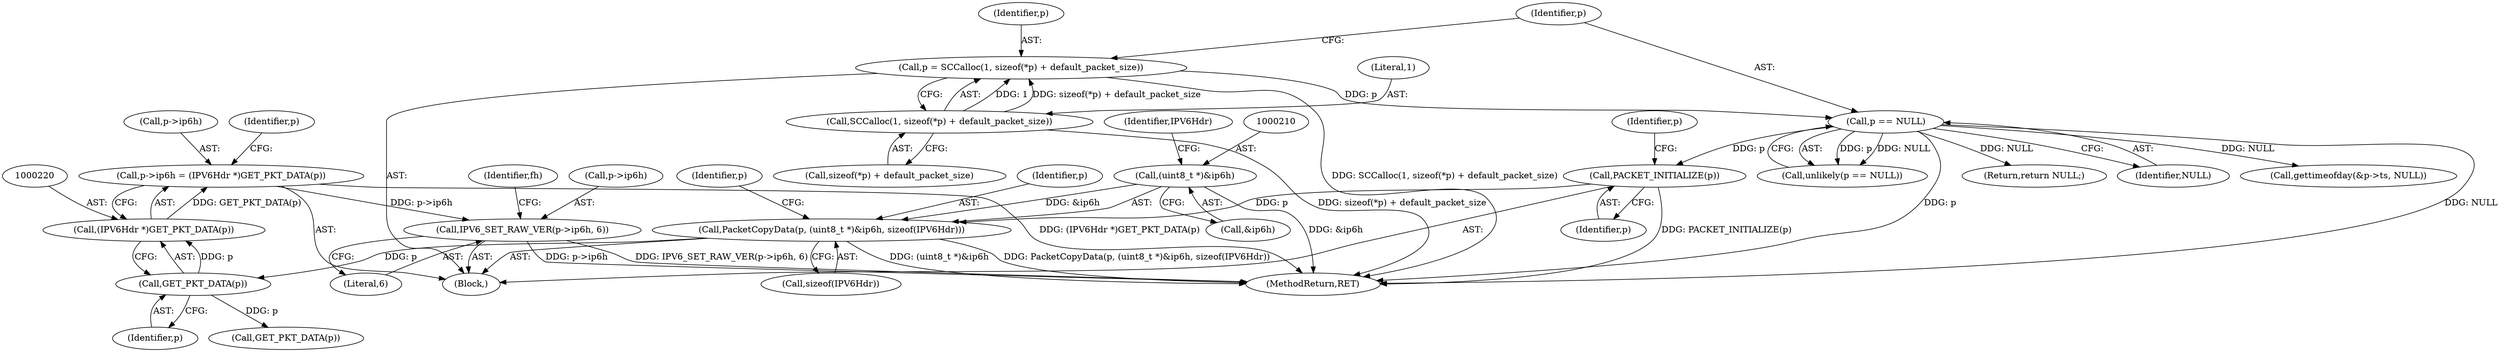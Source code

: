 digraph "0_suricata_4a04f814b15762eb446a5ead4d69d021512df6f8_13@pointer" {
"1000223" [label="(Call,IPV6_SET_RAW_VER(p->ip6h, 6))"];
"1000215" [label="(Call,p->ip6h = (IPV6Hdr *)GET_PKT_DATA(p))"];
"1000219" [label="(Call,(IPV6Hdr *)GET_PKT_DATA(p))"];
"1000221" [label="(Call,GET_PKT_DATA(p))"];
"1000207" [label="(Call,PacketCopyData(p, (uint8_t *)&ip6h, sizeof(IPV6Hdr)))"];
"1000133" [label="(Call,PACKET_INITIALIZE(p))"];
"1000128" [label="(Call,p == NULL)"];
"1000117" [label="(Call,p = SCCalloc(1, sizeof(*p) + default_packet_size))"];
"1000119" [label="(Call,SCCalloc(1, sizeof(*p) + default_packet_size))"];
"1000209" [label="(Call,(uint8_t *)&ip6h)"];
"1000219" [label="(Call,(IPV6Hdr *)GET_PKT_DATA(p))"];
"1000230" [label="(Identifier,fh)"];
"1000223" [label="(Call,IPV6_SET_RAW_VER(p->ip6h, 6))"];
"1000227" [label="(Literal,6)"];
"1000222" [label="(Identifier,p)"];
"1000214" [label="(Identifier,IPV6Hdr)"];
"1000118" [label="(Identifier,p)"];
"1000363" [label="(MethodReturn,RET)"];
"1000207" [label="(Call,PacketCopyData(p, (uint8_t *)&ip6h, sizeof(IPV6Hdr)))"];
"1000213" [label="(Call,sizeof(IPV6Hdr))"];
"1000128" [label="(Call,p == NULL)"];
"1000225" [label="(Identifier,p)"];
"1000133" [label="(Call,PACKET_INITIALIZE(p))"];
"1000224" [label="(Call,p->ip6h)"];
"1000221" [label="(Call,GET_PKT_DATA(p))"];
"1000208" [label="(Identifier,p)"];
"1000209" [label="(Call,(uint8_t *)&ip6h)"];
"1000110" [label="(Block,)"];
"1000131" [label="(Return,return NULL;)"];
"1000215" [label="(Call,p->ip6h = (IPV6Hdr *)GET_PKT_DATA(p))"];
"1000138" [label="(Identifier,p)"];
"1000129" [label="(Identifier,p)"];
"1000121" [label="(Call,sizeof(*p) + default_packet_size)"];
"1000217" [label="(Identifier,p)"];
"1000216" [label="(Call,p->ip6h)"];
"1000130" [label="(Identifier,NULL)"];
"1000135" [label="(Call,gettimeofday(&p->ts, NULL))"];
"1000134" [label="(Identifier,p)"];
"1000234" [label="(Call,GET_PKT_DATA(p))"];
"1000127" [label="(Call,unlikely(p == NULL))"];
"1000117" [label="(Call,p = SCCalloc(1, sizeof(*p) + default_packet_size))"];
"1000120" [label="(Literal,1)"];
"1000119" [label="(Call,SCCalloc(1, sizeof(*p) + default_packet_size))"];
"1000211" [label="(Call,&ip6h)"];
"1000223" -> "1000110"  [label="AST: "];
"1000223" -> "1000227"  [label="CFG: "];
"1000224" -> "1000223"  [label="AST: "];
"1000227" -> "1000223"  [label="AST: "];
"1000230" -> "1000223"  [label="CFG: "];
"1000223" -> "1000363"  [label="DDG: IPV6_SET_RAW_VER(p->ip6h, 6)"];
"1000223" -> "1000363"  [label="DDG: p->ip6h"];
"1000215" -> "1000223"  [label="DDG: p->ip6h"];
"1000215" -> "1000110"  [label="AST: "];
"1000215" -> "1000219"  [label="CFG: "];
"1000216" -> "1000215"  [label="AST: "];
"1000219" -> "1000215"  [label="AST: "];
"1000225" -> "1000215"  [label="CFG: "];
"1000215" -> "1000363"  [label="DDG: (IPV6Hdr *)GET_PKT_DATA(p)"];
"1000219" -> "1000215"  [label="DDG: GET_PKT_DATA(p)"];
"1000219" -> "1000221"  [label="CFG: "];
"1000220" -> "1000219"  [label="AST: "];
"1000221" -> "1000219"  [label="AST: "];
"1000221" -> "1000219"  [label="DDG: p"];
"1000221" -> "1000222"  [label="CFG: "];
"1000222" -> "1000221"  [label="AST: "];
"1000207" -> "1000221"  [label="DDG: p"];
"1000221" -> "1000234"  [label="DDG: p"];
"1000207" -> "1000110"  [label="AST: "];
"1000207" -> "1000213"  [label="CFG: "];
"1000208" -> "1000207"  [label="AST: "];
"1000209" -> "1000207"  [label="AST: "];
"1000213" -> "1000207"  [label="AST: "];
"1000217" -> "1000207"  [label="CFG: "];
"1000207" -> "1000363"  [label="DDG: (uint8_t *)&ip6h"];
"1000207" -> "1000363"  [label="DDG: PacketCopyData(p, (uint8_t *)&ip6h, sizeof(IPV6Hdr))"];
"1000133" -> "1000207"  [label="DDG: p"];
"1000209" -> "1000207"  [label="DDG: &ip6h"];
"1000133" -> "1000110"  [label="AST: "];
"1000133" -> "1000134"  [label="CFG: "];
"1000134" -> "1000133"  [label="AST: "];
"1000138" -> "1000133"  [label="CFG: "];
"1000133" -> "1000363"  [label="DDG: PACKET_INITIALIZE(p)"];
"1000128" -> "1000133"  [label="DDG: p"];
"1000128" -> "1000127"  [label="AST: "];
"1000128" -> "1000130"  [label="CFG: "];
"1000129" -> "1000128"  [label="AST: "];
"1000130" -> "1000128"  [label="AST: "];
"1000127" -> "1000128"  [label="CFG: "];
"1000128" -> "1000363"  [label="DDG: NULL"];
"1000128" -> "1000363"  [label="DDG: p"];
"1000128" -> "1000127"  [label="DDG: p"];
"1000128" -> "1000127"  [label="DDG: NULL"];
"1000117" -> "1000128"  [label="DDG: p"];
"1000128" -> "1000131"  [label="DDG: NULL"];
"1000128" -> "1000135"  [label="DDG: NULL"];
"1000117" -> "1000110"  [label="AST: "];
"1000117" -> "1000119"  [label="CFG: "];
"1000118" -> "1000117"  [label="AST: "];
"1000119" -> "1000117"  [label="AST: "];
"1000129" -> "1000117"  [label="CFG: "];
"1000117" -> "1000363"  [label="DDG: SCCalloc(1, sizeof(*p) + default_packet_size)"];
"1000119" -> "1000117"  [label="DDG: 1"];
"1000119" -> "1000117"  [label="DDG: sizeof(*p) + default_packet_size"];
"1000119" -> "1000121"  [label="CFG: "];
"1000120" -> "1000119"  [label="AST: "];
"1000121" -> "1000119"  [label="AST: "];
"1000119" -> "1000363"  [label="DDG: sizeof(*p) + default_packet_size"];
"1000209" -> "1000211"  [label="CFG: "];
"1000210" -> "1000209"  [label="AST: "];
"1000211" -> "1000209"  [label="AST: "];
"1000214" -> "1000209"  [label="CFG: "];
"1000209" -> "1000363"  [label="DDG: &ip6h"];
}
